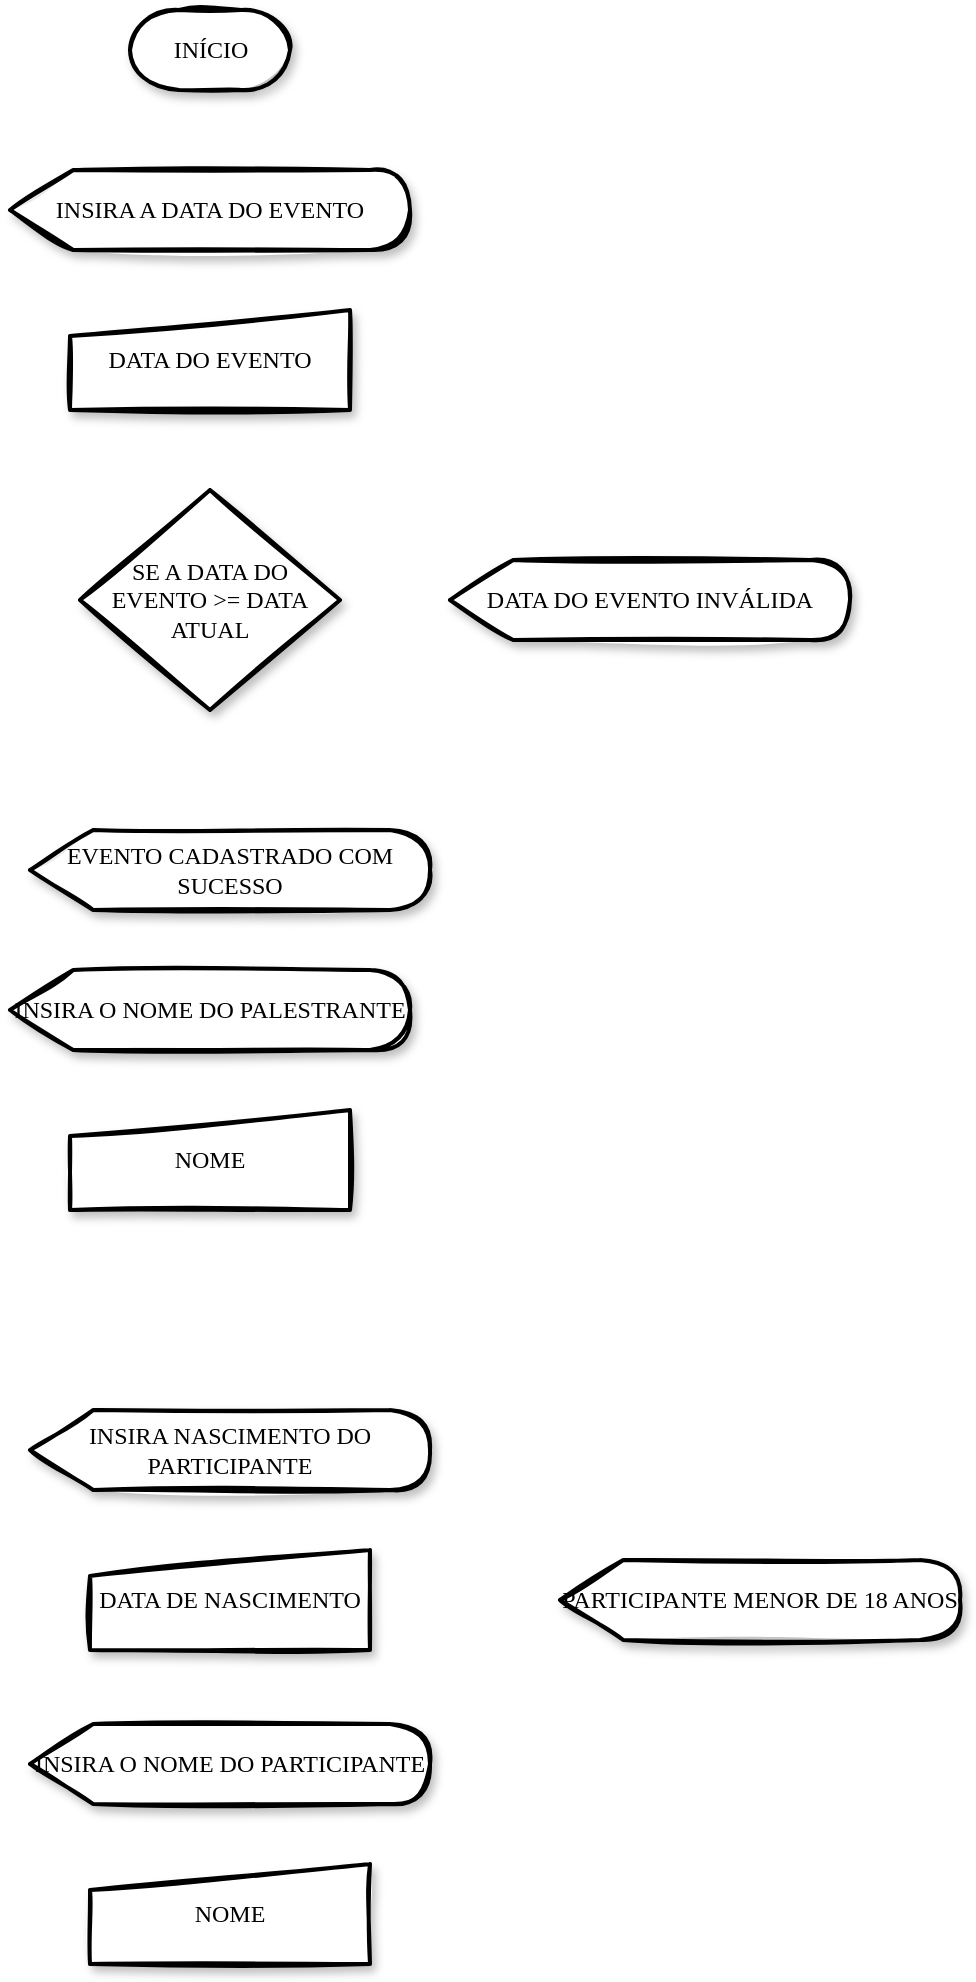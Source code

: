 <mxfile version="15.5.9" type="github">
  <diagram id="6a731a19-8d31-9384-78a2-239565b7b9f0" name="Page-1">
    <mxGraphModel dx="574" dy="697" grid="1" gridSize="10" guides="1" tooltips="1" connect="1" arrows="1" fold="1" page="1" pageScale="1" pageWidth="1169" pageHeight="827" background="none" math="0" shadow="0">
      <root>
        <mxCell id="0" />
        <mxCell id="1" parent="0" />
        <mxCell id="2" value="&lt;font face=&quot;Comic Sans MS&quot;&gt;INÍCIO&lt;/font&gt;" style="shape=mxgraph.flowchart.terminator;strokeWidth=2;gradientColor=none;gradientDirection=north;fontStyle=0;html=1;shadow=1;sketch=1;" parent="1" vertex="1">
          <mxGeometry x="270" y="40" width="80" height="40" as="geometry" />
        </mxCell>
        <mxCell id="zc8Qciz_fjwcjRfFdJd3-55" value="DATA DO EVENTO" style="shape=manualInput;whiteSpace=wrap;html=1;shadow=1;sketch=1;fontFamily=Comic Sans MS;strokeWidth=2;gradientColor=#ffffff;gradientDirection=north;size=13;" vertex="1" parent="1">
          <mxGeometry x="240" y="190" width="140" height="50" as="geometry" />
        </mxCell>
        <mxCell id="zc8Qciz_fjwcjRfFdJd3-56" value="INSIRA A DATA DO EVENTO" style="shape=display;whiteSpace=wrap;html=1;shadow=1;sketch=1;fontFamily=Comic Sans MS;strokeWidth=2;gradientColor=#ffffff;gradientDirection=north;size=0.158;" vertex="1" parent="1">
          <mxGeometry x="210" y="120" width="200" height="40" as="geometry" />
        </mxCell>
        <mxCell id="zc8Qciz_fjwcjRfFdJd3-57" value="SE A DATA DO EVENTO &amp;gt;= DATA ATUAL" style="rhombus;whiteSpace=wrap;html=1;shadow=1;sketch=1;fontFamily=Comic Sans MS;strokeWidth=2;gradientColor=#ffffff;gradientDirection=north;" vertex="1" parent="1">
          <mxGeometry x="245" y="280" width="130" height="110" as="geometry" />
        </mxCell>
        <mxCell id="zc8Qciz_fjwcjRfFdJd3-58" value="DATA DO EVENTO INVÁLIDA" style="shape=display;whiteSpace=wrap;html=1;shadow=1;sketch=1;fontFamily=Comic Sans MS;strokeWidth=2;gradientColor=#ffffff;gradientDirection=north;size=0.158;" vertex="1" parent="1">
          <mxGeometry x="430" y="315" width="200" height="40" as="geometry" />
        </mxCell>
        <mxCell id="zc8Qciz_fjwcjRfFdJd3-60" value="EVENTO CADASTRADO COM SUCESSO" style="shape=display;whiteSpace=wrap;html=1;shadow=1;sketch=1;fontFamily=Comic Sans MS;strokeWidth=2;gradientColor=#ffffff;gradientDirection=north;size=0.158;" vertex="1" parent="1">
          <mxGeometry x="220" y="450" width="200" height="40" as="geometry" />
        </mxCell>
        <mxCell id="zc8Qciz_fjwcjRfFdJd3-61" value="INSIRA NASCIMENTO DO PARTICIPANTE" style="shape=display;whiteSpace=wrap;html=1;shadow=1;sketch=1;fontFamily=Comic Sans MS;strokeWidth=2;gradientColor=#ffffff;gradientDirection=north;size=0.158;" vertex="1" parent="1">
          <mxGeometry x="220" y="740" width="200" height="40" as="geometry" />
        </mxCell>
        <mxCell id="zc8Qciz_fjwcjRfFdJd3-62" value="DATA DE NASCIMENTO" style="shape=manualInput;whiteSpace=wrap;html=1;shadow=1;sketch=1;fontFamily=Comic Sans MS;strokeWidth=2;gradientColor=#ffffff;gradientDirection=north;size=13;" vertex="1" parent="1">
          <mxGeometry x="250" y="810" width="140" height="50" as="geometry" />
        </mxCell>
        <mxCell id="zc8Qciz_fjwcjRfFdJd3-63" value="PARTICIPANTE MENOR DE 18 ANOS" style="shape=display;whiteSpace=wrap;html=1;shadow=1;sketch=1;fontFamily=Comic Sans MS;strokeWidth=2;gradientColor=#ffffff;gradientDirection=north;size=0.158;" vertex="1" parent="1">
          <mxGeometry x="485" y="815" width="200" height="40" as="geometry" />
        </mxCell>
        <mxCell id="zc8Qciz_fjwcjRfFdJd3-64" value="INSIRA O NOME DO PARTICIPANTE" style="shape=display;whiteSpace=wrap;html=1;shadow=1;sketch=1;fontFamily=Comic Sans MS;strokeWidth=2;gradientColor=#ffffff;gradientDirection=north;size=0.158;" vertex="1" parent="1">
          <mxGeometry x="220" y="897" width="200" height="40" as="geometry" />
        </mxCell>
        <mxCell id="zc8Qciz_fjwcjRfFdJd3-65" value="NOME" style="shape=manualInput;whiteSpace=wrap;html=1;shadow=1;sketch=1;fontFamily=Comic Sans MS;strokeWidth=2;gradientColor=#ffffff;gradientDirection=north;size=13;" vertex="1" parent="1">
          <mxGeometry x="250" y="967" width="140" height="50" as="geometry" />
        </mxCell>
        <mxCell id="zc8Qciz_fjwcjRfFdJd3-66" value="INSIRA O NOME DO PALESTRANTE" style="shape=display;whiteSpace=wrap;html=1;shadow=1;sketch=1;fontFamily=Comic Sans MS;strokeWidth=2;gradientColor=#ffffff;gradientDirection=north;size=0.158;" vertex="1" parent="1">
          <mxGeometry x="210" y="520" width="200" height="40" as="geometry" />
        </mxCell>
        <mxCell id="zc8Qciz_fjwcjRfFdJd3-67" value="NOME" style="shape=manualInput;whiteSpace=wrap;html=1;shadow=1;sketch=1;fontFamily=Comic Sans MS;strokeWidth=2;gradientColor=#ffffff;gradientDirection=north;size=13;" vertex="1" parent="1">
          <mxGeometry x="240" y="590" width="140" height="50" as="geometry" />
        </mxCell>
      </root>
    </mxGraphModel>
  </diagram>
</mxfile>
